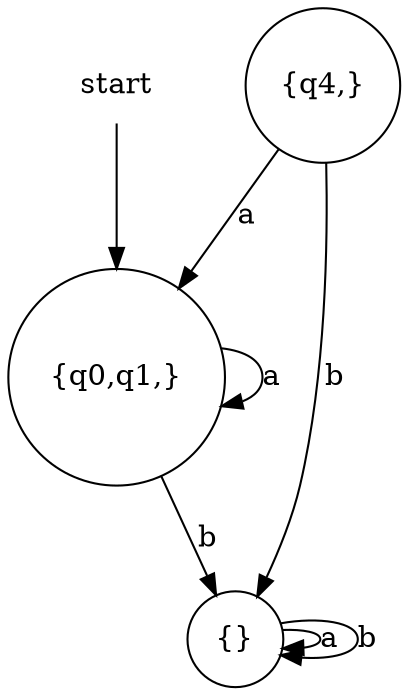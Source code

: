 digraph automaton {
    node [shape=none]; start;
    node [shape=circle];
    start -> "{q0,q1,}";
    "{q0,q1,}" -> "{q0,q1,}" [label="a"];
    "{q0,q1,}" -> "{}" [label="b"];
    "{}" -> "{}" [label="a"];
    "{}" -> "{}" [label="b"];
    "{q4,}" -> "{q0,q1,}" [label="a"];
    "{q4,}" -> "{}" [label="b"];
}
